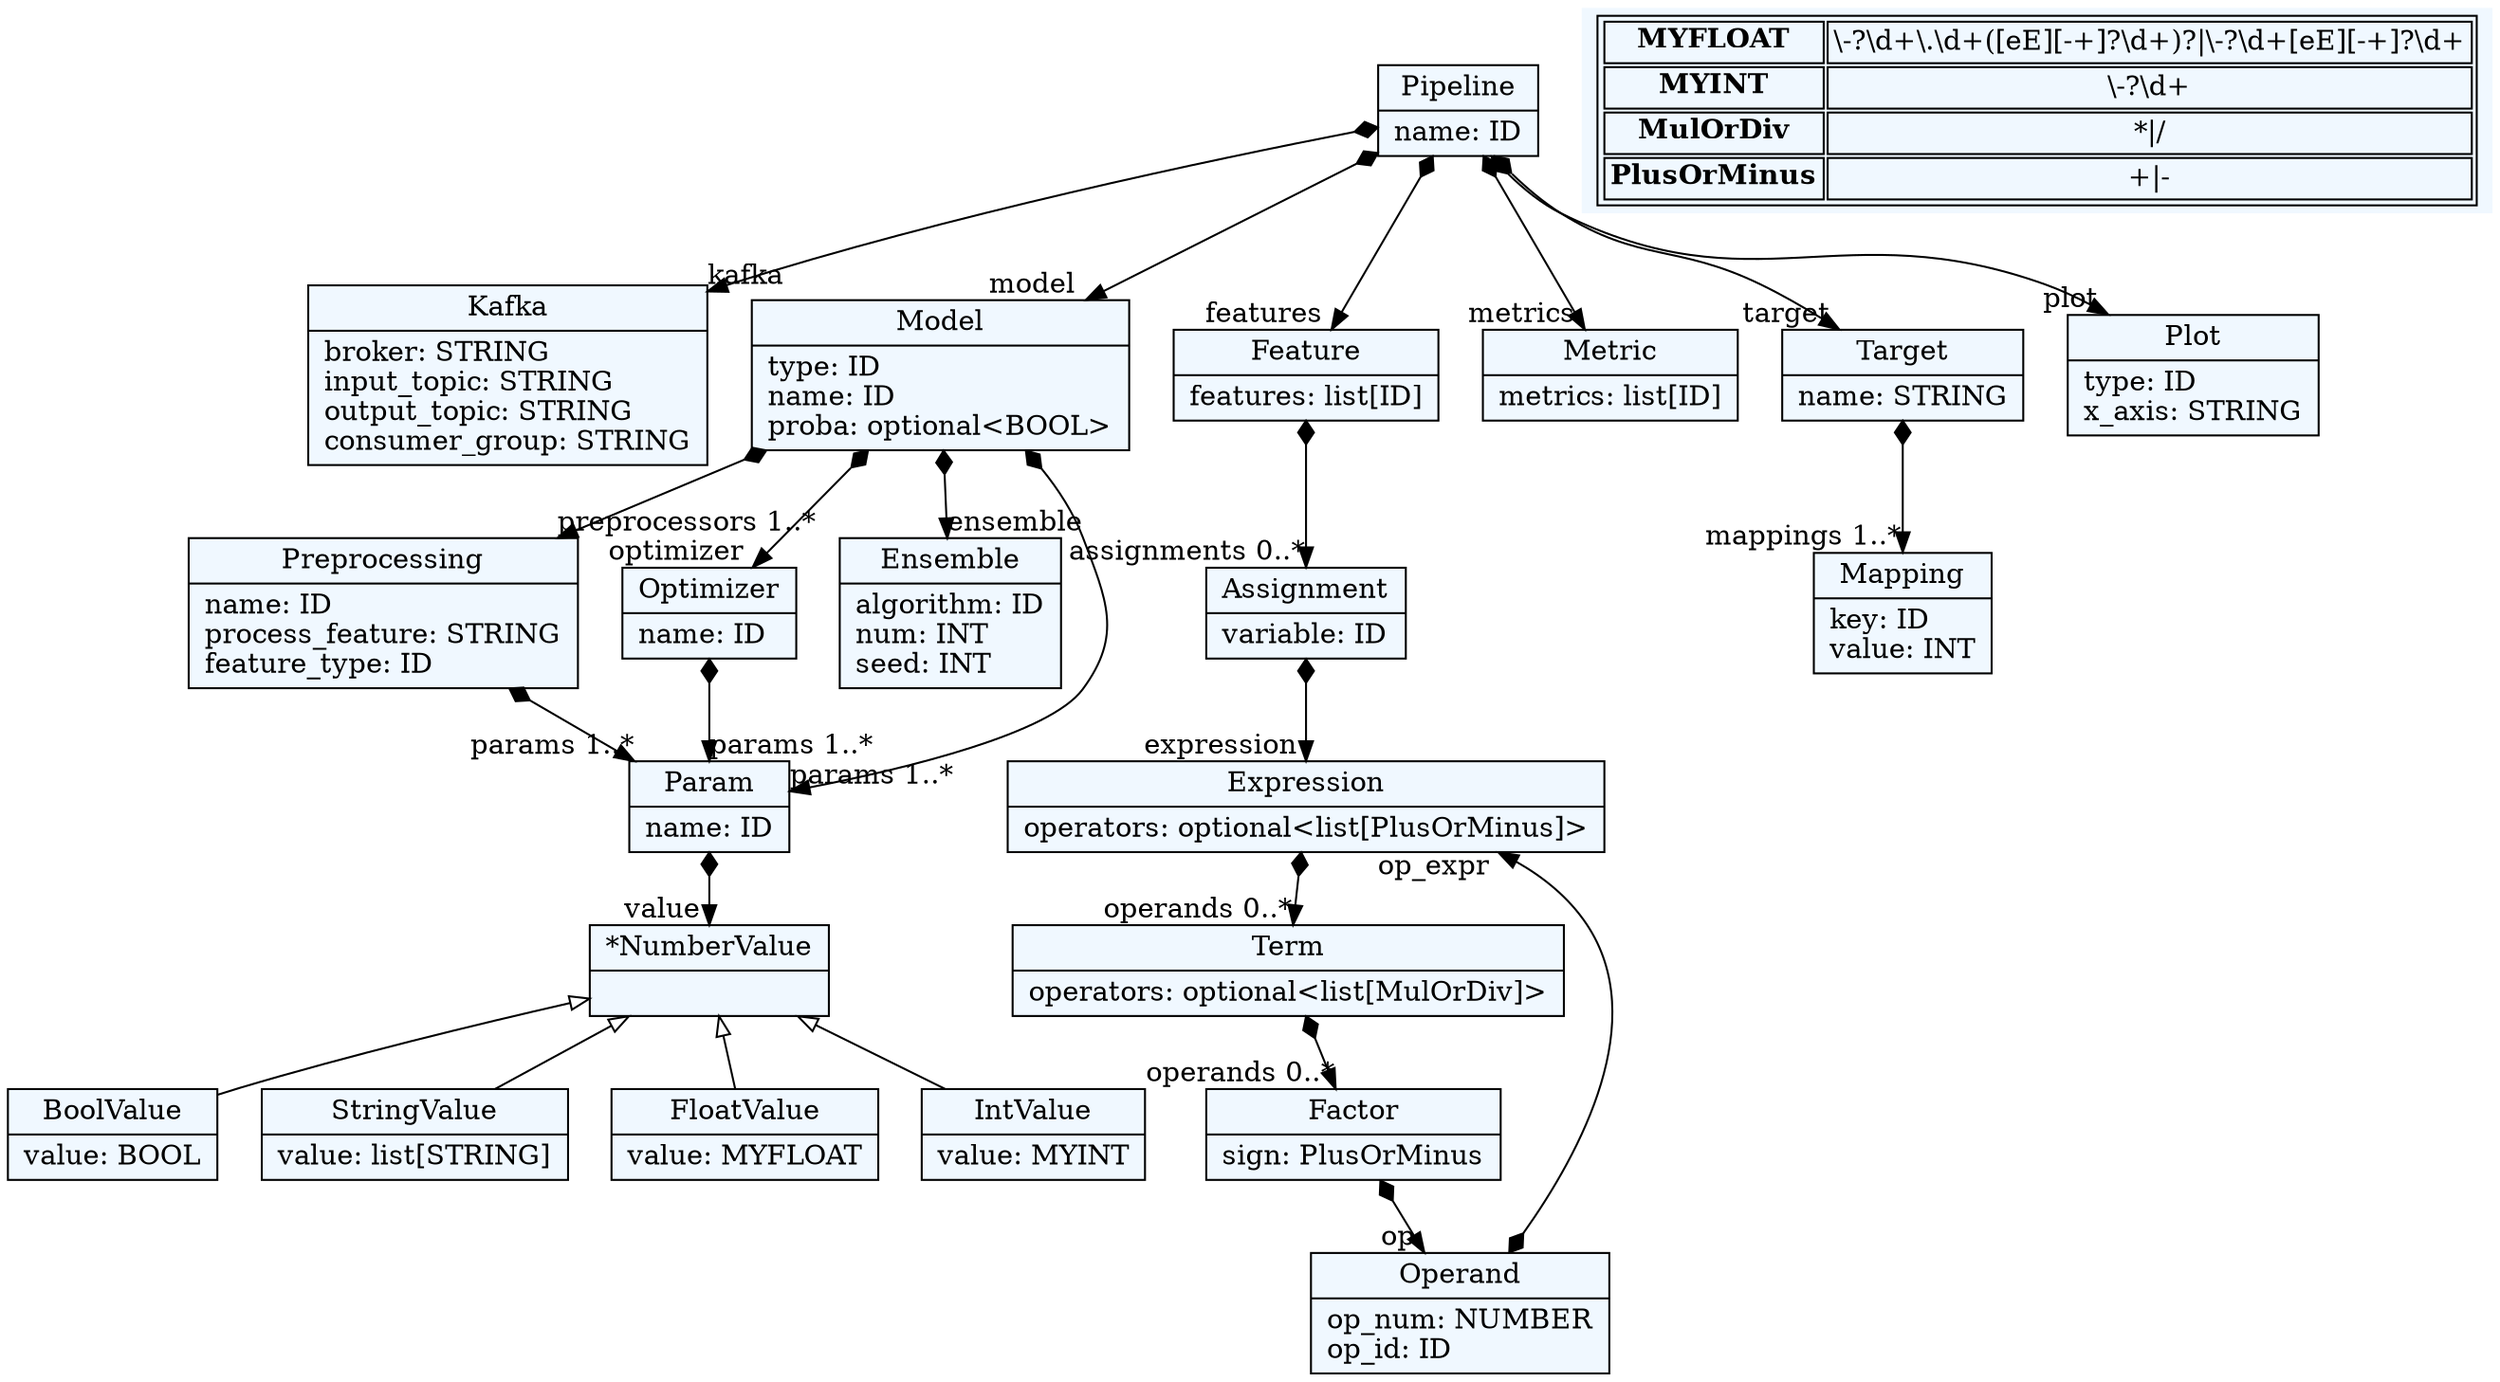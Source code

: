 
    digraph textX {
    fontname = "Bitstream Vera Sans"
    fontsize = 8
    node[
        shape=record,
        style=filled,
        fillcolor=aliceblue
    ]
    nodesep = 0.3
    edge[dir=black,arrowtail=empty]


133546556893056[ label="{Pipeline|name: ID\l}"]

133546556886384[ label="{Kafka|broker: STRING\linput_topic: STRING\loutput_topic: STRING\lconsumer_group: STRING\l}"]

133546556886672[ label="{Model|type: ID\lname: ID\lproba: optional\<BOOL\>\l}"]

133546556887536[ label="{Preprocessing|name: ID\lprocess_feature: STRING\lfeature_type: ID\l}"]

133546557113600[ label="{Optimizer|name: ID\l}"]

133546557114512[ label="{Ensemble|algorithm: ID\lnum: INT\lseed: INT\l}"]

133546557118208[ label="{Param|name: ID\l}"]

133546557118688[ label="{*NumberValue|}"]

133546557117488[ label="{BoolValue|value: BOOL\l}"]

133546557118592[ label="{StringValue|value: list[STRING]\l}"]

133546557117632[ label="{FloatValue|value: MYFLOAT\l}"]

133546557119168[ label="{IntValue|value: MYINT\l}"]

133546557112592[ label="{Feature|features: list[ID]\l}"]

133546557116240[ label="{Assignment|variable: ID\l}"]

133546557113408[ label="{Expression|operators: optional\<list[PlusOrMinus]\>\l}"]

133546557116816[ label="{Term|operators: optional\<list[MulOrDiv]\>\l}"]

133546557119360[ label="{Factor|sign: PlusOrMinus\l}"]

133546557119600[ label="{Operand|op_num: NUMBER\lop_id: ID\l}"]

133546557120080[ label="{Metric|metrics: list[ID]\l}"]

133546557120128[ label="{Target|name: STRING\l}"]

133546557120416[ label="{Mapping|key: ID\lvalue: INT\l}"]

133546557120512[ label="{Plot|type: ID\lx_axis: STRING\l}"]



133546556893056 -> 133546556886384[arrowtail=diamond, dir=both, headlabel="kafka "]
133546556893056 -> 133546556886672[arrowtail=diamond, dir=both, headlabel="model "]
133546556893056 -> 133546557112592[arrowtail=diamond, dir=both, headlabel="features "]
133546556893056 -> 133546557120080[arrowtail=diamond, dir=both, headlabel="metrics "]
133546556893056 -> 133546557120128[arrowtail=diamond, dir=both, headlabel="target "]
133546556893056 -> 133546557120512[arrowtail=diamond, dir=both, headlabel="plot "]
133546556886672 -> 133546557114512[arrowtail=diamond, dir=both, headlabel="ensemble "]
133546556886672 -> 133546556887536[arrowtail=diamond, dir=both, headlabel="preprocessors 1..*"]
133546556886672 -> 133546557118208[arrowtail=diamond, dir=both, headlabel="params 1..*"]
133546556886672 -> 133546557113600[arrowtail=diamond, dir=both, headlabel="optimizer "]
133546556887536 -> 133546557118208[arrowtail=diamond, dir=both, headlabel="params 1..*"]
133546557113600 -> 133546557118208[arrowtail=diamond, dir=both, headlabel="params 1..*"]
133546557118208 -> 133546557118688[arrowtail=diamond, dir=both, headlabel="value "]
133546557118688 -> 133546557117632 [dir=back]
133546557118688 -> 133546557119168 [dir=back]
133546557118688 -> 133546557118592 [dir=back]
133546557118688 -> 133546557117488 [dir=back]
133546557112592 -> 133546557116240[arrowtail=diamond, dir=both, headlabel="assignments 0..*"]
133546557116240 -> 133546557113408[arrowtail=diamond, dir=both, headlabel="expression "]
133546557113408 -> 133546557116816[arrowtail=diamond, dir=both, headlabel="operands 0..*"]
133546557116816 -> 133546557119360[arrowtail=diamond, dir=both, headlabel="operands 0..*"]
133546557119360 -> 133546557119600[arrowtail=diamond, dir=both, headlabel="op "]
133546557119600 -> 133546557113408[arrowtail=diamond, dir=both, headlabel="op_expr "]
133546557120128 -> 133546557120416[arrowtail=diamond, dir=both, headlabel="mappings 1..*"]
match_rules [ shape=plaintext, label=< <table>
	<tr>
		<td><b>MYFLOAT</b></td><td>\-?\d+\.\d+([eE][-+]?\d+)?|\-?\d+[eE][-+]?\d+</td>
	</tr>
	<tr>
		<td><b>MYINT</b></td><td>\-?\d+</td>
	</tr>
	<tr>
		<td><b>MulOrDiv</b></td><td>*|/</td>
	</tr>
	<tr>
		<td><b>PlusOrMinus</b></td><td>+|-</td>
	</tr>
</table> >]


}

